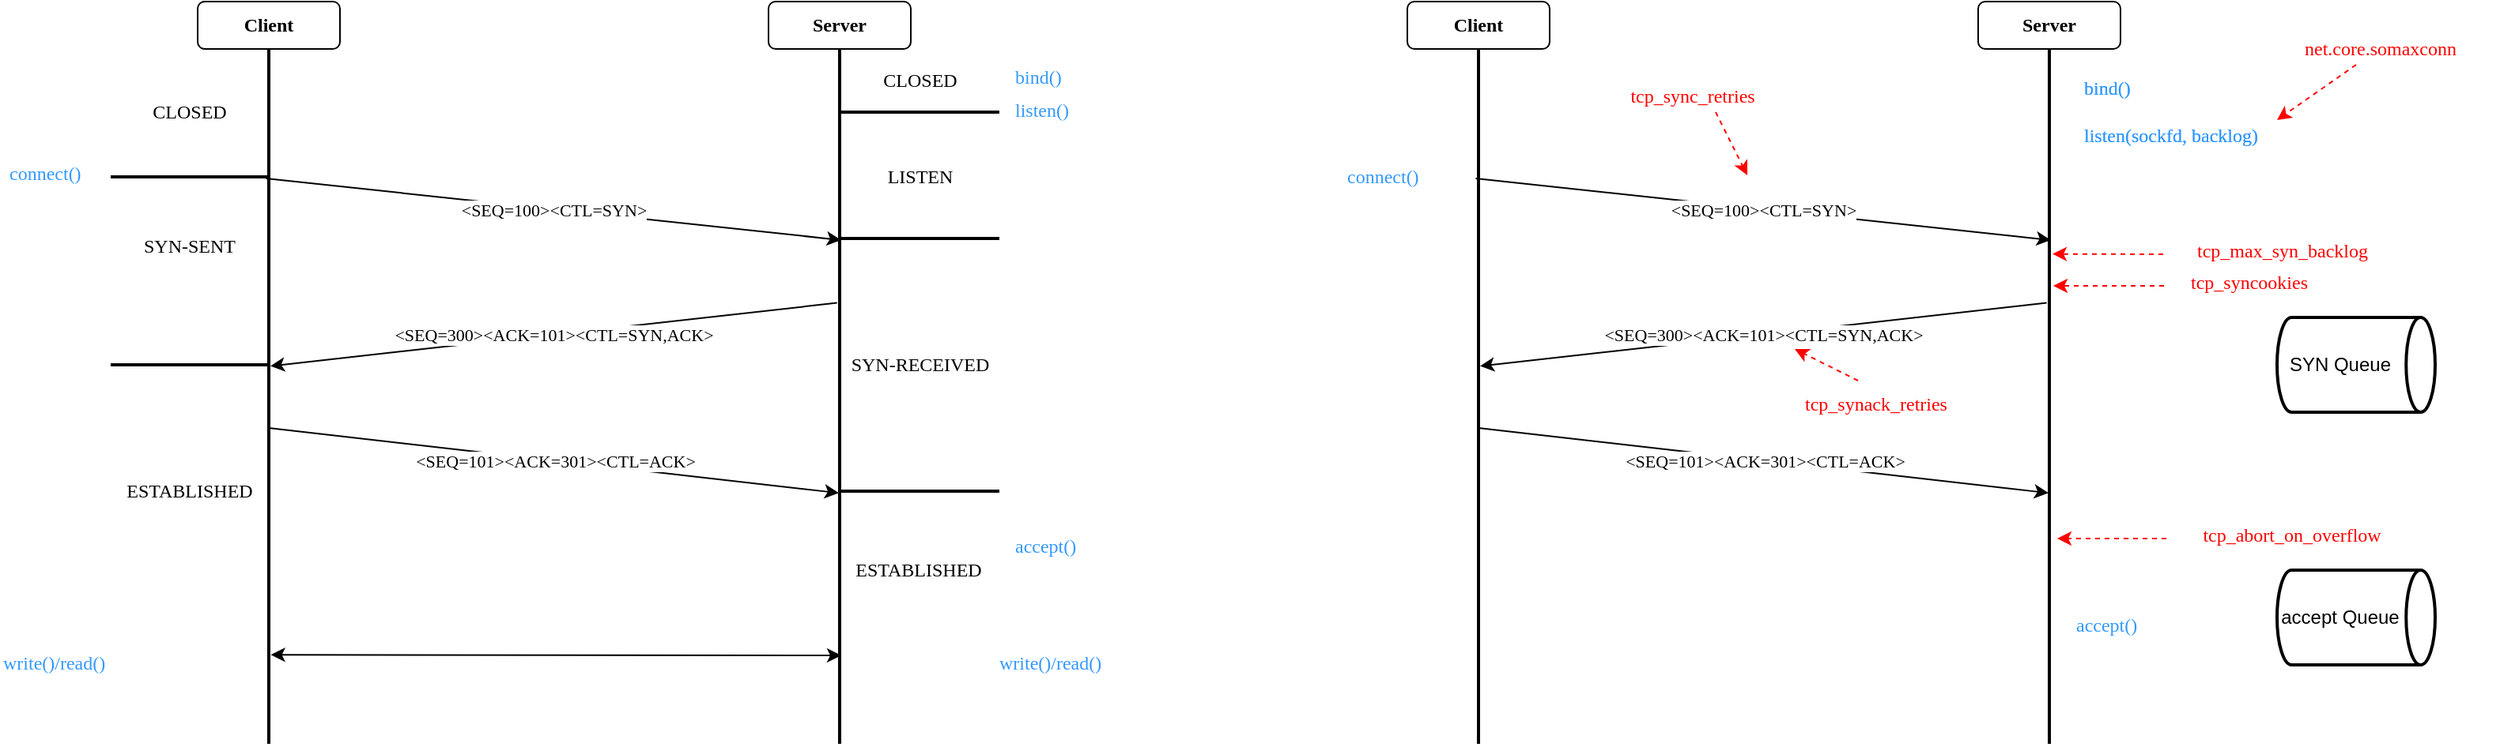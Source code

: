 <mxfile version="21.2.9" type="github">
  <diagram name="Page-1" id="Ch3lfuWIi-SiRM23WEOO">
    <mxGraphModel dx="1195" dy="785" grid="1" gridSize="10" guides="1" tooltips="1" connect="1" arrows="1" fold="1" page="1" pageScale="1" pageWidth="850" pageHeight="1100" math="0" shadow="0">
      <root>
        <mxCell id="0" />
        <mxCell id="1" parent="0" />
        <mxCell id="QcjQ5oeREpO-te9UgjIc-1" value="" style="line;strokeWidth=2;direction=south;html=1;fontFamily=Verdana;" vertex="1" parent="1">
          <mxGeometry x="195" y="120" width="10" height="440" as="geometry" />
        </mxCell>
        <mxCell id="QcjQ5oeREpO-te9UgjIc-2" value="" style="line;strokeWidth=2;direction=south;html=1;fontFamily=Verdana;" vertex="1" parent="1">
          <mxGeometry x="556" y="120" width="10" height="440" as="geometry" />
        </mxCell>
        <mxCell id="QcjQ5oeREpO-te9UgjIc-19" value="" style="endArrow=classic;html=1;rounded=0;entryX=0.275;entryY=0.414;entryDx=0;entryDy=0;entryPerimeter=0;exitX=0.2;exitY=0.676;exitDx=0;exitDy=0;exitPerimeter=0;fontFamily=Verdana;" edge="1" parent="1" target="QcjQ5oeREpO-te9UgjIc-2">
          <mxGeometry relative="1" as="geometry">
            <mxPoint x="198.24" y="202" as="sourcePoint" />
            <mxPoint x="559.17" y="233.2" as="targetPoint" />
          </mxGeometry>
        </mxCell>
        <mxCell id="QcjQ5oeREpO-te9UgjIc-20" value="&lt;div&gt;&amp;lt;SEQ=100&amp;gt;&amp;lt;CTL=SYN&amp;gt; &lt;/div&gt;" style="edgeLabel;resizable=0;html=1;align=center;verticalAlign=middle;fontFamily=Verdana;" connectable="0" vertex="1" parent="QcjQ5oeREpO-te9UgjIc-19">
          <mxGeometry relative="1" as="geometry" />
        </mxCell>
        <mxCell id="QcjQ5oeREpO-te9UgjIc-24" value="" style="line;strokeWidth=2;html=1;fontFamily=Verdana;" vertex="1" parent="1">
          <mxGeometry x="100" y="196" width="100" height="10" as="geometry" />
        </mxCell>
        <UserObject label="CLOSED" placeholders="1" name="Variable" id="QcjQ5oeREpO-te9UgjIc-25">
          <mxCell style="text;html=1;strokeColor=none;fillColor=none;align=center;verticalAlign=middle;whiteSpace=wrap;overflow=hidden;fontFamily=Verdana;" vertex="1" parent="1">
            <mxGeometry x="110" y="150" width="80" height="20" as="geometry" />
          </mxCell>
        </UserObject>
        <mxCell id="QcjQ5oeREpO-te9UgjIc-26" value="" style="line;strokeWidth=2;html=1;fontFamily=Verdana;" vertex="1" parent="1">
          <mxGeometry x="100" y="315" width="100" height="10" as="geometry" />
        </mxCell>
        <UserObject label="SYN-SENT" placeholders="1" name="Variable" id="QcjQ5oeREpO-te9UgjIc-27">
          <mxCell style="text;html=1;strokeColor=none;fillColor=none;align=center;verticalAlign=middle;whiteSpace=wrap;overflow=hidden;fontFamily=Verdana;" vertex="1" parent="1">
            <mxGeometry x="110" y="235" width="80" height="20" as="geometry" />
          </mxCell>
        </UserObject>
        <mxCell id="QcjQ5oeREpO-te9UgjIc-28" value="" style="endArrow=classic;html=1;rounded=0;entryX=0.377;entryY=0.5;entryDx=0;entryDy=0;entryPerimeter=0;exitX=0.277;exitY=0.767;exitDx=0;exitDy=0;exitPerimeter=0;fontFamily=Verdana;" edge="1" parent="1">
          <mxGeometry relative="1" as="geometry">
            <mxPoint x="559.33" y="280.8" as="sourcePoint" />
            <mxPoint x="201" y="320.8" as="targetPoint" />
          </mxGeometry>
        </mxCell>
        <mxCell id="QcjQ5oeREpO-te9UgjIc-29" value="&lt;div&gt;&amp;lt;SEQ=300&amp;gt;&amp;lt;ACK=101&amp;gt;&amp;lt;CTL=SYN,ACK&amp;gt;&lt;/div&gt;" style="edgeLabel;resizable=0;html=1;align=center;verticalAlign=middle;fontFamily=Verdana;" connectable="0" vertex="1" parent="QcjQ5oeREpO-te9UgjIc-28">
          <mxGeometry relative="1" as="geometry" />
        </mxCell>
        <mxCell id="QcjQ5oeREpO-te9UgjIc-30" value="" style="line;strokeWidth=2;html=1;fontFamily=Verdana;" vertex="1" parent="1">
          <mxGeometry x="562" y="235" width="100" height="10" as="geometry" />
        </mxCell>
        <UserObject label="LISTEN" placeholders="1" name="Variable" id="QcjQ5oeREpO-te9UgjIc-31">
          <mxCell style="text;html=1;strokeColor=none;fillColor=none;align=center;verticalAlign=middle;whiteSpace=wrap;overflow=hidden;fontFamily=Verdana;" vertex="1" parent="1">
            <mxGeometry x="572" y="191" width="80" height="20" as="geometry" />
          </mxCell>
        </UserObject>
        <mxCell id="QcjQ5oeREpO-te9UgjIc-32" value="" style="line;strokeWidth=2;html=1;fontFamily=Verdana;" vertex="1" parent="1">
          <mxGeometry x="562" y="395" width="100" height="10" as="geometry" />
        </mxCell>
        <UserObject label="&lt;div&gt;SYN-RECEIVED&lt;/div&gt;" placeholders="1" name="Variable" id="QcjQ5oeREpO-te9UgjIc-33">
          <mxCell style="text;html=1;strokeColor=none;fillColor=none;align=center;verticalAlign=middle;whiteSpace=wrap;overflow=hidden;fontFamily=Verdana;" vertex="1" parent="1">
            <mxGeometry x="543" y="310" width="138" height="20" as="geometry" />
          </mxCell>
        </UserObject>
        <UserObject label="ESTABLISHED" placeholders="1" name="Variable" id="QcjQ5oeREpO-te9UgjIc-35">
          <mxCell style="text;html=1;strokeColor=none;fillColor=none;align=center;verticalAlign=middle;whiteSpace=wrap;overflow=hidden;fontFamily=Verdana;" vertex="1" parent="1">
            <mxGeometry x="566" y="440" width="90" height="20" as="geometry" />
          </mxCell>
        </UserObject>
        <mxCell id="QcjQ5oeREpO-te9UgjIc-38" value="" style="endArrow=classic;html=1;rounded=0;entryX=0.639;entryY=0.552;entryDx=0;entryDy=0;entryPerimeter=0;exitX=0.2;exitY=0.25;exitDx=0;exitDy=0;exitPerimeter=0;fontFamily=Verdana;" edge="1" parent="1" target="QcjQ5oeREpO-te9UgjIc-2">
          <mxGeometry relative="1" as="geometry">
            <mxPoint x="200" y="360" as="sourcePoint" />
            <mxPoint x="556" y="399" as="targetPoint" />
          </mxGeometry>
        </mxCell>
        <mxCell id="QcjQ5oeREpO-te9UgjIc-39" value="&lt;div&gt;&amp;lt;SEQ=101&amp;gt;&amp;lt;ACK=301&amp;gt;&amp;lt;CTL=ACK&amp;gt;&lt;/div&gt;" style="edgeLabel;resizable=0;html=1;align=center;verticalAlign=middle;fontFamily=Verdana;" connectable="0" vertex="1" parent="QcjQ5oeREpO-te9UgjIc-38">
          <mxGeometry relative="1" as="geometry" />
        </mxCell>
        <UserObject label="ESTABLISHED" placeholders="1" name="Variable" id="QcjQ5oeREpO-te9UgjIc-42">
          <mxCell style="text;html=1;strokeColor=none;fillColor=none;align=center;verticalAlign=middle;whiteSpace=wrap;overflow=hidden;fontFamily=Verdana;" vertex="1" parent="1">
            <mxGeometry x="105" y="390" width="90" height="20" as="geometry" />
          </mxCell>
        </UserObject>
        <mxCell id="QcjQ5oeREpO-te9UgjIc-43" value="&lt;b&gt;Client&lt;/b&gt;" style="rounded=1;whiteSpace=wrap;html=1;fontFamily=Verdana;" vertex="1" parent="1">
          <mxGeometry x="155" y="90" width="90" height="30" as="geometry" />
        </mxCell>
        <mxCell id="QcjQ5oeREpO-te9UgjIc-44" value="&lt;b&gt;Server&lt;/b&gt;" style="rounded=1;whiteSpace=wrap;html=1;fontFamily=Verdana;" vertex="1" parent="1">
          <mxGeometry x="516" y="90" width="90" height="30" as="geometry" />
        </mxCell>
        <mxCell id="QcjQ5oeREpO-te9UgjIc-46" value="" style="line;strokeWidth=2;html=1;fontFamily=Verdana;" vertex="1" parent="1">
          <mxGeometry x="562" y="155" width="100" height="10" as="geometry" />
        </mxCell>
        <UserObject label="CLOSED" placeholders="1" name="Variable" id="QcjQ5oeREpO-te9UgjIc-47">
          <mxCell style="text;html=1;strokeColor=none;fillColor=none;align=center;verticalAlign=middle;whiteSpace=wrap;overflow=hidden;fontFamily=Verdana;" vertex="1" parent="1">
            <mxGeometry x="572" y="130" width="80" height="20" as="geometry" />
          </mxCell>
        </UserObject>
        <mxCell id="QcjQ5oeREpO-te9UgjIc-50" value="&lt;div align=&quot;left&quot;&gt;bind()&lt;/div&gt;" style="text;html=1;align=left;verticalAlign=middle;resizable=0;points=[];autosize=1;strokeColor=none;fillColor=none;fontColor=#3399FF;fontFamily=Verdana;" vertex="1" parent="1">
          <mxGeometry x="670" y="123" width="60" height="30" as="geometry" />
        </mxCell>
        <mxCell id="QcjQ5oeREpO-te9UgjIc-51" value="&lt;div align=&quot;left&quot;&gt;&lt;font&gt;listen()&lt;/font&gt;&lt;/div&gt;" style="text;html=1;align=left;verticalAlign=middle;resizable=0;points=[];autosize=1;strokeColor=none;fillColor=none;fontColor=#3399FF;fontFamily=Verdana;" vertex="1" parent="1">
          <mxGeometry x="670" y="144" width="70" height="30" as="geometry" />
        </mxCell>
        <mxCell id="QcjQ5oeREpO-te9UgjIc-52" value="" style="endArrow=classic;startArrow=classic;html=1;rounded=0;exitX=0.899;exitY=0.371;exitDx=0;exitDy=0;exitPerimeter=0;fontFamily=Verdana;" edge="1" parent="1">
          <mxGeometry width="50" height="50" relative="1" as="geometry">
            <mxPoint x="201.29" y="503.6" as="sourcePoint" />
            <mxPoint x="562" y="504" as="targetPoint" />
          </mxGeometry>
        </mxCell>
        <mxCell id="QcjQ5oeREpO-te9UgjIc-55" value="write()/read()" style="text;html=1;align=left;verticalAlign=middle;resizable=0;points=[];autosize=1;strokeColor=none;fillColor=none;fontColor=#3399FF;fontFamily=Verdana;" vertex="1" parent="1">
          <mxGeometry x="660" y="494" width="110" height="30" as="geometry" />
        </mxCell>
        <mxCell id="QcjQ5oeREpO-te9UgjIc-56" value="&lt;div align=&quot;left&quot;&gt;accept()&lt;/div&gt;" style="text;html=1;align=left;verticalAlign=middle;resizable=0;points=[];autosize=1;strokeColor=none;fillColor=none;fontColor=#3399FF;fontFamily=Verdana;" vertex="1" parent="1">
          <mxGeometry x="670" y="420" width="70" height="30" as="geometry" />
        </mxCell>
        <mxCell id="QcjQ5oeREpO-te9UgjIc-57" value="write()/read()" style="text;html=1;align=left;verticalAlign=middle;resizable=0;points=[];autosize=1;strokeColor=none;fillColor=none;fontColor=#3399FF;fontFamily=Verdana;" vertex="1" parent="1">
          <mxGeometry x="30" y="494" width="110" height="30" as="geometry" />
        </mxCell>
        <mxCell id="QcjQ5oeREpO-te9UgjIc-58" value="connect()" style="text;html=1;align=left;verticalAlign=middle;resizable=0;points=[];autosize=1;strokeColor=none;fillColor=none;fontColor=#3399FF;fontFamily=Verdana;" vertex="1" parent="1">
          <mxGeometry x="34" y="184" width="80" height="30" as="geometry" />
        </mxCell>
        <mxCell id="QcjQ5oeREpO-te9UgjIc-59" value="" style="line;strokeWidth=2;direction=south;html=1;fontFamily=Verdana;" vertex="1" parent="1">
          <mxGeometry x="960" y="120" width="10" height="440" as="geometry" />
        </mxCell>
        <mxCell id="QcjQ5oeREpO-te9UgjIc-60" value="" style="line;strokeWidth=2;direction=south;html=1;fontFamily=Verdana;" vertex="1" parent="1">
          <mxGeometry x="1321" y="120" width="10" height="440" as="geometry" />
        </mxCell>
        <mxCell id="QcjQ5oeREpO-te9UgjIc-61" value="" style="endArrow=classic;html=1;rounded=0;entryX=0.275;entryY=0.414;entryDx=0;entryDy=0;entryPerimeter=0;exitX=0.2;exitY=0.676;exitDx=0;exitDy=0;exitPerimeter=0;fontFamily=Verdana;" edge="1" parent="1" target="QcjQ5oeREpO-te9UgjIc-60">
          <mxGeometry relative="1" as="geometry">
            <mxPoint x="963.24" y="202" as="sourcePoint" />
            <mxPoint x="1324.17" y="233.2" as="targetPoint" />
          </mxGeometry>
        </mxCell>
        <mxCell id="QcjQ5oeREpO-te9UgjIc-62" value="&lt;div&gt;&amp;lt;SEQ=100&amp;gt;&amp;lt;CTL=SYN&amp;gt; &lt;/div&gt;" style="edgeLabel;resizable=0;html=1;align=center;verticalAlign=middle;fontFamily=Verdana;" connectable="0" vertex="1" parent="QcjQ5oeREpO-te9UgjIc-61">
          <mxGeometry relative="1" as="geometry" />
        </mxCell>
        <mxCell id="QcjQ5oeREpO-te9UgjIc-67" value="" style="endArrow=classic;html=1;rounded=0;entryX=0.377;entryY=0.5;entryDx=0;entryDy=0;entryPerimeter=0;exitX=0.277;exitY=0.767;exitDx=0;exitDy=0;exitPerimeter=0;fontFamily=Verdana;" edge="1" parent="1">
          <mxGeometry relative="1" as="geometry">
            <mxPoint x="1324.33" y="280.8" as="sourcePoint" />
            <mxPoint x="966" y="320.8" as="targetPoint" />
          </mxGeometry>
        </mxCell>
        <mxCell id="QcjQ5oeREpO-te9UgjIc-68" value="&lt;div&gt;&amp;lt;SEQ=300&amp;gt;&amp;lt;ACK=101&amp;gt;&amp;lt;CTL=SYN,ACK&amp;gt;&lt;/div&gt;" style="edgeLabel;resizable=0;html=1;align=center;verticalAlign=middle;fontFamily=Verdana;" connectable="0" vertex="1" parent="QcjQ5oeREpO-te9UgjIc-67">
          <mxGeometry relative="1" as="geometry" />
        </mxCell>
        <mxCell id="QcjQ5oeREpO-te9UgjIc-74" value="" style="endArrow=classic;html=1;rounded=0;entryX=0.639;entryY=0.552;entryDx=0;entryDy=0;entryPerimeter=0;exitX=0.2;exitY=0.25;exitDx=0;exitDy=0;exitPerimeter=0;fontFamily=Verdana;" edge="1" parent="1" target="QcjQ5oeREpO-te9UgjIc-60">
          <mxGeometry relative="1" as="geometry">
            <mxPoint x="965" y="360" as="sourcePoint" />
            <mxPoint x="1321" y="399" as="targetPoint" />
          </mxGeometry>
        </mxCell>
        <mxCell id="QcjQ5oeREpO-te9UgjIc-75" value="&lt;div&gt;&amp;lt;SEQ=101&amp;gt;&amp;lt;ACK=301&amp;gt;&amp;lt;CTL=ACK&amp;gt;&lt;/div&gt;" style="edgeLabel;resizable=0;html=1;align=center;verticalAlign=middle;fontFamily=Verdana;" connectable="0" vertex="1" parent="QcjQ5oeREpO-te9UgjIc-74">
          <mxGeometry relative="1" as="geometry" />
        </mxCell>
        <mxCell id="QcjQ5oeREpO-te9UgjIc-77" value="&lt;b&gt;Client&lt;/b&gt;" style="rounded=1;whiteSpace=wrap;html=1;fontFamily=Verdana;" vertex="1" parent="1">
          <mxGeometry x="920" y="90" width="90" height="30" as="geometry" />
        </mxCell>
        <mxCell id="QcjQ5oeREpO-te9UgjIc-78" value="&lt;b&gt;Server&lt;/b&gt;" style="rounded=1;whiteSpace=wrap;html=1;fontFamily=Verdana;" vertex="1" parent="1">
          <mxGeometry x="1281" y="90" width="90" height="30" as="geometry" />
        </mxCell>
        <mxCell id="QcjQ5oeREpO-te9UgjIc-81" value="&lt;div align=&quot;left&quot;&gt;bind()&lt;/div&gt;" style="text;html=1;align=left;verticalAlign=middle;resizable=0;points=[];autosize=1;strokeColor=none;fillColor=none;fontColor=#3399FF;fontFamily=Verdana;" vertex="1" parent="1">
          <mxGeometry x="1346" y="130" width="60" height="30" as="geometry" />
        </mxCell>
        <mxCell id="QcjQ5oeREpO-te9UgjIc-82" value="&lt;div align=&quot;left&quot;&gt;&lt;font&gt;listen(sockfd, backlog)&lt;/font&gt;&lt;/div&gt;" style="text;html=1;align=left;verticalAlign=middle;resizable=0;points=[];autosize=1;strokeColor=none;fillColor=none;fontColor=#3399FF;fontFamily=Verdana;" vertex="1" parent="1">
          <mxGeometry x="1346" y="160" width="160" height="30" as="geometry" />
        </mxCell>
        <mxCell id="QcjQ5oeREpO-te9UgjIc-87" value="connect()" style="text;html=1;align=left;verticalAlign=middle;resizable=0;points=[];autosize=1;strokeColor=none;fillColor=none;fontColor=#3399FF;fontFamily=Verdana;" vertex="1" parent="1">
          <mxGeometry x="880" y="186" width="80" height="30" as="geometry" />
        </mxCell>
        <mxCell id="QcjQ5oeREpO-te9UgjIc-90" value="" style="endArrow=classic;html=1;rounded=0;dashed=1;strokeColor=#FF0000;fontFamily=Verdana;" edge="1" parent="1">
          <mxGeometry width="50" height="50" relative="1" as="geometry">
            <mxPoint x="1115" y="160" as="sourcePoint" />
            <mxPoint x="1135" y="200" as="targetPoint" />
          </mxGeometry>
        </mxCell>
        <mxCell id="QcjQ5oeREpO-te9UgjIc-91" value="&lt;div&gt;&lt;font&gt;tcp_sync_retries&lt;/font&gt;&lt;/div&gt;" style="text;html=1;align=center;verticalAlign=middle;resizable=0;points=[];autosize=1;strokeColor=none;fillColor=none;fontColor=#FF0000;fontFamily=Verdana;" vertex="1" parent="1">
          <mxGeometry x="1035" y="135" width="130" height="30" as="geometry" />
        </mxCell>
        <mxCell id="QcjQ5oeREpO-te9UgjIc-92" value="&lt;div align=&quot;left&quot;&gt;&lt;font&gt;listen(sockfd, backlog)&lt;/font&gt;&lt;/div&gt;" style="text;html=1;align=left;verticalAlign=middle;resizable=0;points=[];autosize=1;strokeColor=none;fillColor=none;fontColor=#3399FF;fontFamily=Verdana;" vertex="1" parent="1">
          <mxGeometry x="1346" y="160" width="160" height="30" as="geometry" />
        </mxCell>
        <mxCell id="QcjQ5oeREpO-te9UgjIc-93" value="&lt;div align=&quot;left&quot;&gt;bind()&lt;/div&gt;" style="text;html=1;align=left;verticalAlign=middle;resizable=0;points=[];autosize=1;strokeColor=none;fillColor=none;fontColor=#3399FF;fontFamily=Verdana;" vertex="1" parent="1">
          <mxGeometry x="1346" y="130" width="60" height="30" as="geometry" />
        </mxCell>
        <mxCell id="QcjQ5oeREpO-te9UgjIc-94" value="&lt;div align=&quot;left&quot;&gt;accept()&lt;/div&gt;" style="text;html=1;align=left;verticalAlign=middle;resizable=0;points=[];autosize=1;strokeColor=none;fillColor=none;fontColor=#3399FF;fontFamily=Verdana;" vertex="1" parent="1">
          <mxGeometry x="1341" y="470" width="70" height="30" as="geometry" />
        </mxCell>
        <mxCell id="QcjQ5oeREpO-te9UgjIc-97" value="tcp_synack_retries" style="text;html=1;align=center;verticalAlign=middle;resizable=0;points=[];autosize=1;strokeColor=none;fillColor=none;fontColor=#FF0000;fontFamily=Verdana;" vertex="1" parent="1">
          <mxGeometry x="1146" y="330" width="140" height="30" as="geometry" />
        </mxCell>
        <mxCell id="QcjQ5oeREpO-te9UgjIc-98" value="" style="endArrow=classic;html=1;rounded=0;dashed=1;strokeColor=#FF0000;fontFamily=Verdana;" edge="1" parent="1">
          <mxGeometry width="50" height="50" relative="1" as="geometry">
            <mxPoint x="1205" y="330" as="sourcePoint" />
            <mxPoint x="1165" y="310" as="targetPoint" />
            <Array as="points" />
          </mxGeometry>
        </mxCell>
        <mxCell id="QcjQ5oeREpO-te9UgjIc-99" value="" style="endArrow=classic;html=1;rounded=0;dashed=1;strokeColor=#FF0000;fontFamily=Verdana;entryX=0.295;entryY=0.1;entryDx=0;entryDy=0;entryPerimeter=0;" edge="1" parent="1">
          <mxGeometry width="50" height="50" relative="1" as="geometry">
            <mxPoint x="1398" y="250" as="sourcePoint" />
            <mxPoint x="1328.0" y="249.8" as="targetPoint" />
          </mxGeometry>
        </mxCell>
        <mxCell id="QcjQ5oeREpO-te9UgjIc-100" value="tcp_max_syn_backlog" style="text;html=1;align=center;verticalAlign=middle;resizable=0;points=[];autosize=1;strokeColor=none;fillColor=none;fontColor=#FF0000;fontFamily=Verdana;" vertex="1" parent="1">
          <mxGeometry x="1392.5" y="233" width="160" height="30" as="geometry" />
        </mxCell>
        <mxCell id="QcjQ5oeREpO-te9UgjIc-103" value="" style="endArrow=classic;html=1;rounded=0;dashed=1;strokeColor=#FF0000;fontFamily=Verdana;entryX=0.295;entryY=0.1;entryDx=0;entryDy=0;entryPerimeter=0;" edge="1" parent="1">
          <mxGeometry width="50" height="50" relative="1" as="geometry">
            <mxPoint x="1398.5" y="270" as="sourcePoint" />
            <mxPoint x="1328.5" y="270" as="targetPoint" />
          </mxGeometry>
        </mxCell>
        <mxCell id="QcjQ5oeREpO-te9UgjIc-104" value="tcp_syncookies" style="text;html=1;align=center;verticalAlign=middle;resizable=0;points=[];autosize=1;strokeColor=none;fillColor=none;fontColor=#FF0000;fontFamily=Verdana;" vertex="1" parent="1">
          <mxGeometry x="1391.5" y="253" width="120" height="30" as="geometry" />
        </mxCell>
        <mxCell id="QcjQ5oeREpO-te9UgjIc-105" value="" style="endArrow=classic;html=1;rounded=0;dashed=1;strokeColor=#FF0000;fontFamily=Verdana;" edge="1" parent="1">
          <mxGeometry width="50" height="50" relative="1" as="geometry">
            <mxPoint x="1520" y="130" as="sourcePoint" />
            <mxPoint x="1470" y="165" as="targetPoint" />
          </mxGeometry>
        </mxCell>
        <mxCell id="QcjQ5oeREpO-te9UgjIc-106" value="net.core.somaxconn" style="text;html=1;align=center;verticalAlign=middle;resizable=0;points=[];autosize=1;strokeColor=none;fillColor=none;fontColor=#FF0000;fontFamily=Verdana;" vertex="1" parent="1">
          <mxGeometry x="1460" y="105" width="150" height="30" as="geometry" />
        </mxCell>
        <mxCell id="QcjQ5oeREpO-te9UgjIc-147" value="&lt;div align=&quot;center&quot;&gt;SYN Queue&amp;nbsp;&amp;nbsp;&amp;nbsp;&amp;nbsp;&amp;nbsp;&amp;nbsp; &lt;br&gt;&lt;/div&gt;" style="strokeWidth=2;html=1;shape=mxgraph.flowchart.direct_data;whiteSpace=wrap;align=center;" vertex="1" parent="1">
          <mxGeometry x="1470" y="290" width="100" height="60" as="geometry" />
        </mxCell>
        <mxCell id="QcjQ5oeREpO-te9UgjIc-148" value="accept Queue&amp;nbsp;&amp;nbsp;&amp;nbsp;&amp;nbsp;&amp;nbsp;&amp;nbsp; " style="strokeWidth=2;html=1;shape=mxgraph.flowchart.direct_data;whiteSpace=wrap;" vertex="1" parent="1">
          <mxGeometry x="1470" y="450" width="100" height="60" as="geometry" />
        </mxCell>
        <mxCell id="QcjQ5oeREpO-te9UgjIc-149" value="" style="endArrow=classic;html=1;rounded=0;dashed=1;strokeColor=#FF0000;fontFamily=Verdana;entryX=0.295;entryY=0.1;entryDx=0;entryDy=0;entryPerimeter=0;" edge="1" parent="1">
          <mxGeometry width="50" height="50" relative="1" as="geometry">
            <mxPoint x="1400" y="430" as="sourcePoint" />
            <mxPoint x="1331" y="430" as="targetPoint" />
          </mxGeometry>
        </mxCell>
        <mxCell id="QcjQ5oeREpO-te9UgjIc-152" value="tcp_abort_on_overflow" style="text;html=1;align=center;verticalAlign=middle;resizable=0;points=[];autosize=1;strokeColor=none;fillColor=none;fontColor=#FF0000;fontFamily=Verdana;" vertex="1" parent="1">
          <mxGeometry x="1394" y="413" width="170" height="30" as="geometry" />
        </mxCell>
      </root>
    </mxGraphModel>
  </diagram>
</mxfile>
